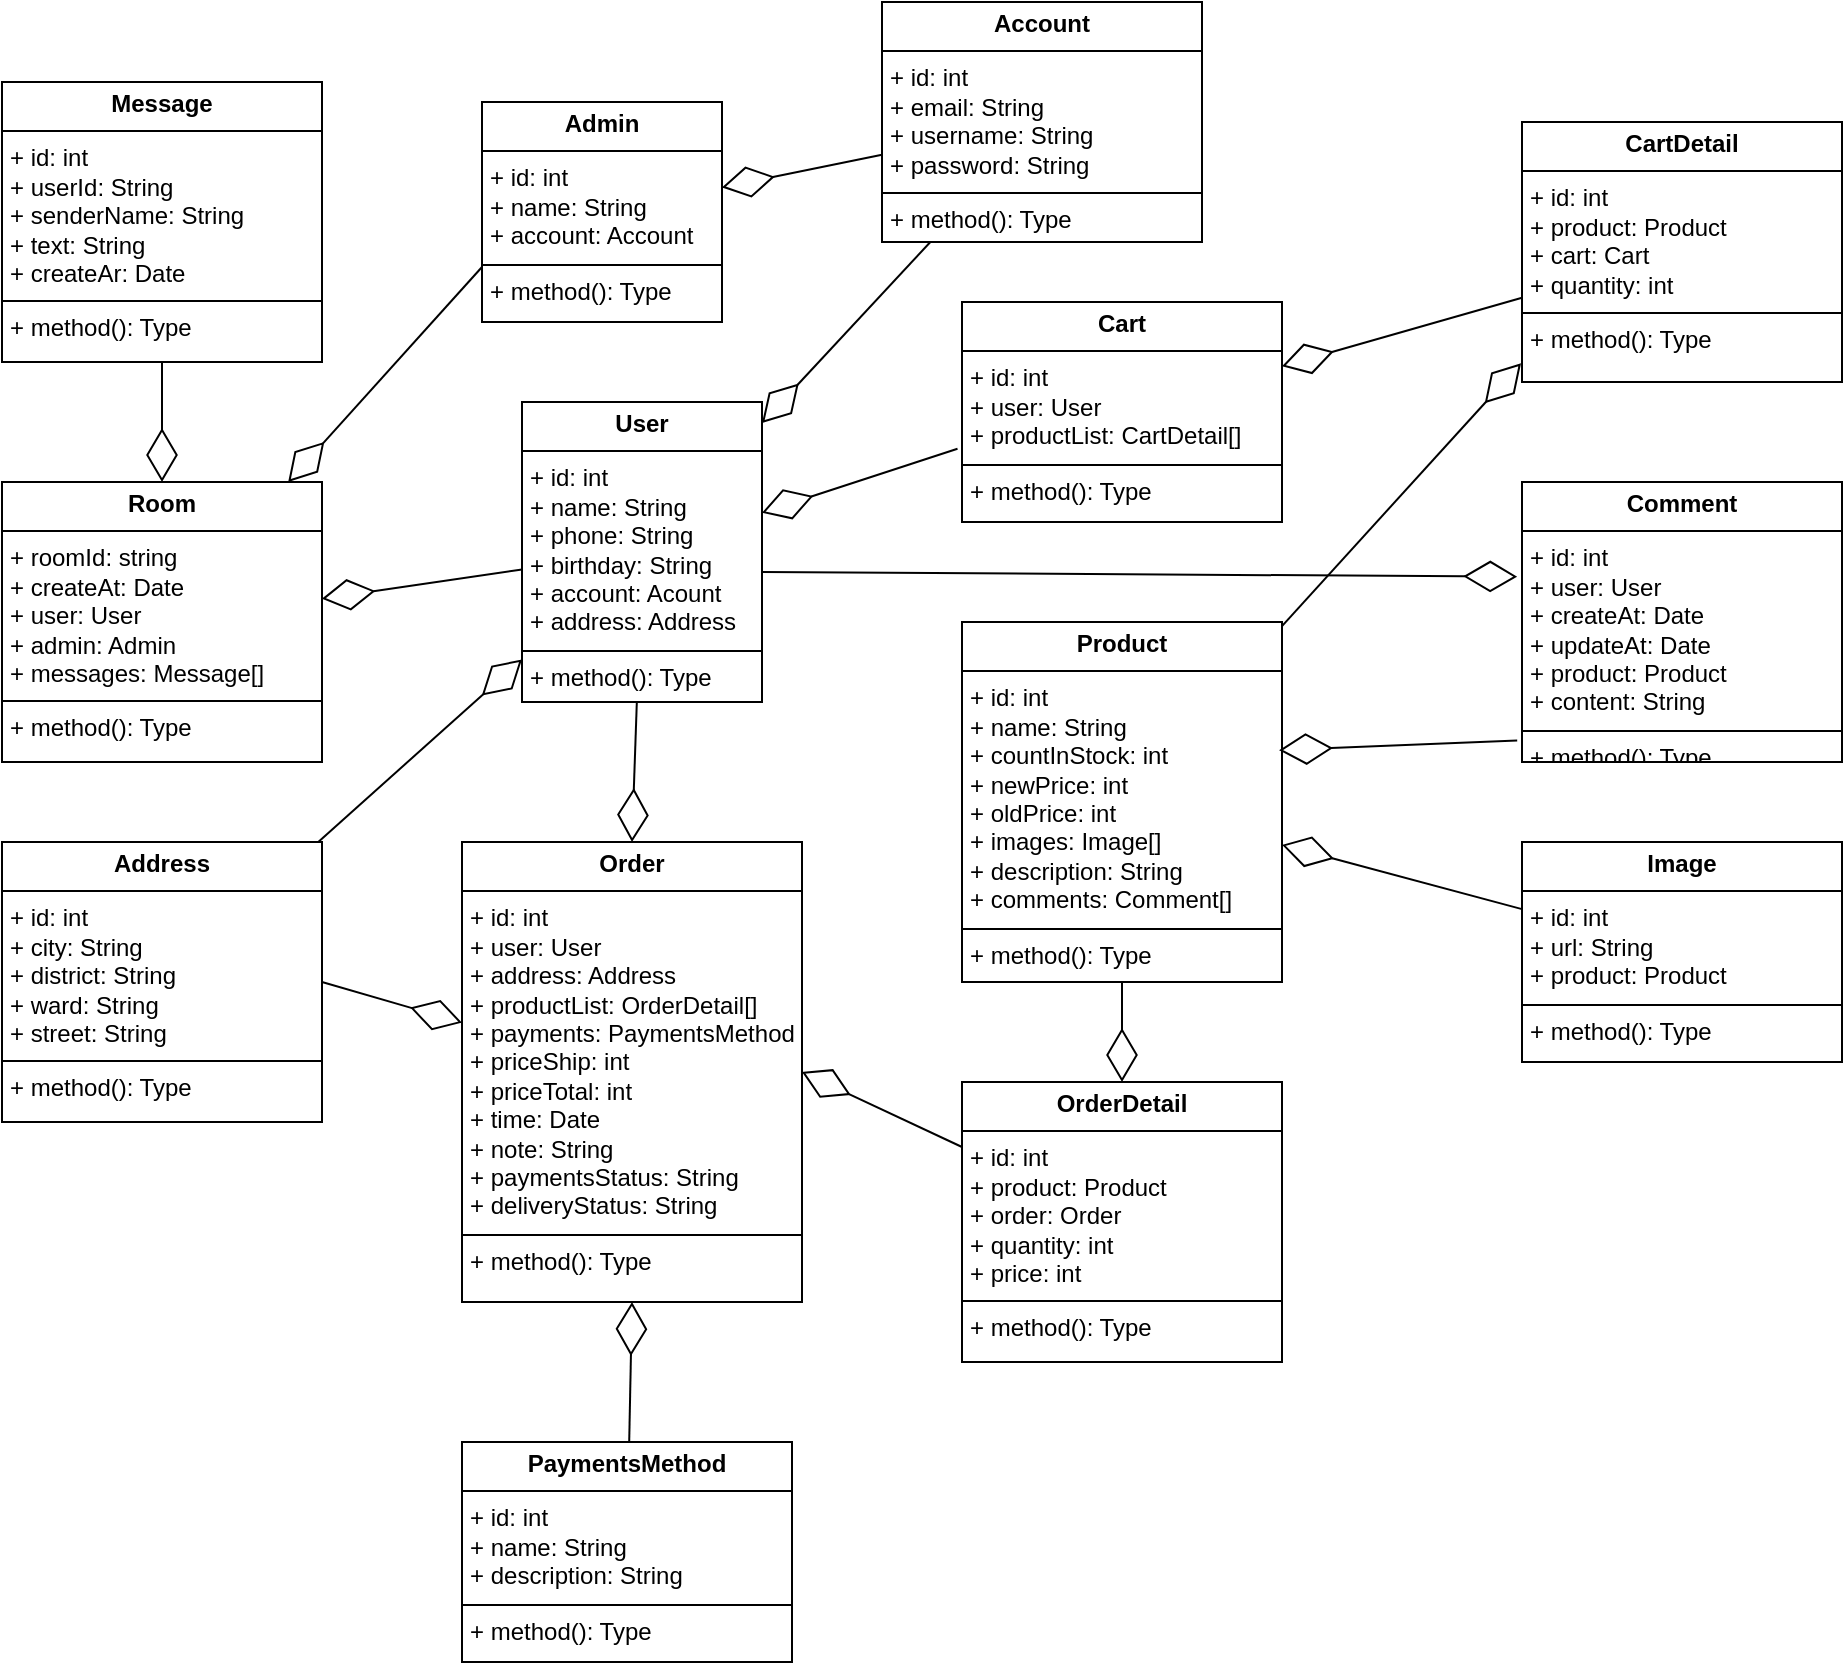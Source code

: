 <mxfile version="24.1.0" type="github">
  <diagram id="C5RBs43oDa-KdzZeNtuy" name="Page-1">
    <mxGraphModel dx="2688" dy="1615" grid="1" gridSize="10" guides="1" tooltips="1" connect="1" arrows="1" fold="1" page="1" pageScale="1" pageWidth="827" pageHeight="1169" math="0" shadow="0">
      <root>
        <mxCell id="WIyWlLk6GJQsqaUBKTNV-0" />
        <mxCell id="WIyWlLk6GJQsqaUBKTNV-1" parent="WIyWlLk6GJQsqaUBKTNV-0" />
        <mxCell id="w0e5GJW-gyxkGX5B0kPQ-19" value="&lt;p style=&quot;margin:0px;margin-top:4px;text-align:center;&quot;&gt;&lt;b&gt;User&lt;/b&gt;&lt;/p&gt;&lt;hr size=&quot;1&quot; style=&quot;border-style:solid;&quot;&gt;&lt;p style=&quot;margin:0px;margin-left:4px;&quot;&gt;+ id: int&lt;/p&gt;&lt;p style=&quot;margin: 0px 0px 0px 4px;&quot;&gt;+ name: String&lt;/p&gt;&lt;p style=&quot;margin: 0px 0px 0px 4px;&quot;&gt;+ phone: String&lt;/p&gt;&lt;p style=&quot;margin:0px;margin-left:4px;&quot;&gt;&lt;span style=&quot;background-color: initial;&quot;&gt;+ birthday: String&lt;/span&gt;&lt;br&gt;&lt;/p&gt;&lt;p style=&quot;margin:0px;margin-left:4px;&quot;&gt;+ account: Acount&lt;/p&gt;&lt;p style=&quot;margin:0px;margin-left:4px;&quot;&gt;+ address: Address&lt;/p&gt;&lt;hr size=&quot;1&quot; style=&quot;border-style:solid;&quot;&gt;&lt;p style=&quot;margin:0px;margin-left:4px;&quot;&gt;+ method(): Type&lt;/p&gt;" style="verticalAlign=top;align=left;overflow=fill;html=1;whiteSpace=wrap;" parent="WIyWlLk6GJQsqaUBKTNV-1" vertex="1">
          <mxGeometry x="-700" y="140" width="120" height="150" as="geometry" />
        </mxCell>
        <mxCell id="w0e5GJW-gyxkGX5B0kPQ-27" value="&lt;p style=&quot;margin:0px;margin-top:4px;text-align:center;&quot;&gt;&lt;b&gt;Account&lt;/b&gt;&lt;/p&gt;&lt;hr size=&quot;1&quot; style=&quot;border-style:solid;&quot;&gt;&lt;p style=&quot;margin:0px;margin-left:4px;&quot;&gt;+ id: int&lt;/p&gt;&lt;p style=&quot;margin:0px;margin-left:4px;&quot;&gt;+ email: String&lt;/p&gt;&lt;p style=&quot;margin:0px;margin-left:4px;&quot;&gt;+ username: String&lt;/p&gt;&lt;p style=&quot;margin:0px;margin-left:4px;&quot;&gt;+ password: String&lt;/p&gt;&lt;hr size=&quot;1&quot; style=&quot;border-style:solid;&quot;&gt;&lt;p style=&quot;margin:0px;margin-left:4px;&quot;&gt;+ method(): Type&lt;/p&gt;" style="verticalAlign=top;align=left;overflow=fill;html=1;whiteSpace=wrap;" parent="WIyWlLk6GJQsqaUBKTNV-1" vertex="1">
          <mxGeometry x="-520" y="-60" width="160" height="120" as="geometry" />
        </mxCell>
        <mxCell id="w0e5GJW-gyxkGX5B0kPQ-28" value="&lt;p style=&quot;margin:0px;margin-top:4px;text-align:center;&quot;&gt;&lt;b&gt;Admin&lt;/b&gt;&lt;/p&gt;&lt;hr size=&quot;1&quot; style=&quot;border-style:solid;&quot;&gt;&lt;p style=&quot;margin:0px;margin-left:4px;&quot;&gt;+ id: int&lt;/p&gt;&lt;p style=&quot;margin:0px;margin-left:4px;&quot;&gt;+ name: String&lt;/p&gt;&lt;p style=&quot;margin:0px;margin-left:4px;&quot;&gt;+ account: Account&lt;/p&gt;&lt;hr size=&quot;1&quot; style=&quot;border-style:solid;&quot;&gt;&lt;p style=&quot;margin:0px;margin-left:4px;&quot;&gt;+ method(): Type&lt;/p&gt;" style="verticalAlign=top;align=left;overflow=fill;html=1;whiteSpace=wrap;" parent="WIyWlLk6GJQsqaUBKTNV-1" vertex="1">
          <mxGeometry x="-720" y="-10" width="120" height="110" as="geometry" />
        </mxCell>
        <mxCell id="w0e5GJW-gyxkGX5B0kPQ-32" value="&lt;p style=&quot;margin:0px;margin-top:4px;text-align:center;&quot;&gt;&lt;b&gt;Product&lt;/b&gt;&lt;/p&gt;&lt;hr size=&quot;1&quot; style=&quot;border-style:solid;&quot;&gt;&lt;p style=&quot;margin:0px;margin-left:4px;&quot;&gt;+ id: int&lt;/p&gt;&lt;p style=&quot;margin:0px;margin-left:4px;&quot;&gt;+ name: String&lt;/p&gt;&lt;p style=&quot;margin:0px;margin-left:4px;&quot;&gt;+ countInStock: int&lt;/p&gt;&lt;p style=&quot;margin:0px;margin-left:4px;&quot;&gt;+ newPrice: int&lt;/p&gt;&lt;p style=&quot;margin:0px;margin-left:4px;&quot;&gt;+ oldPrice: int&lt;/p&gt;&lt;p style=&quot;margin:0px;margin-left:4px;&quot;&gt;+ images: Image[]&lt;/p&gt;&lt;p style=&quot;margin:0px;margin-left:4px;&quot;&gt;+ description: String&lt;/p&gt;&lt;p style=&quot;margin:0px;margin-left:4px;&quot;&gt;+ comments: Comment[]&lt;/p&gt;&lt;hr size=&quot;1&quot; style=&quot;border-style:solid;&quot;&gt;&lt;p style=&quot;margin:0px;margin-left:4px;&quot;&gt;+ method(): Type&lt;/p&gt;" style="verticalAlign=top;align=left;overflow=fill;html=1;whiteSpace=wrap;" parent="WIyWlLk6GJQsqaUBKTNV-1" vertex="1">
          <mxGeometry x="-480" y="250" width="160" height="180" as="geometry" />
        </mxCell>
        <mxCell id="w0e5GJW-gyxkGX5B0kPQ-33" value="&lt;p style=&quot;margin:0px;margin-top:4px;text-align:center;&quot;&gt;&lt;b&gt;Cart&lt;/b&gt;&lt;/p&gt;&lt;hr size=&quot;1&quot; style=&quot;border-style:solid;&quot;&gt;&lt;p style=&quot;margin:0px;margin-left:4px;&quot;&gt;+ id: int&lt;/p&gt;&lt;p style=&quot;margin:0px;margin-left:4px;&quot;&gt;+ user: User&lt;/p&gt;&lt;p style=&quot;margin:0px;margin-left:4px;&quot;&gt;+ productList: CartDetail[]&lt;/p&gt;&lt;hr size=&quot;1&quot; style=&quot;border-style:solid;&quot;&gt;&lt;p style=&quot;margin:0px;margin-left:4px;&quot;&gt;+ method(): Type&lt;/p&gt;" style="verticalAlign=top;align=left;overflow=fill;html=1;whiteSpace=wrap;" parent="WIyWlLk6GJQsqaUBKTNV-1" vertex="1">
          <mxGeometry x="-480" y="90" width="160" height="110" as="geometry" />
        </mxCell>
        <mxCell id="w0e5GJW-gyxkGX5B0kPQ-34" value="&lt;p style=&quot;margin:0px;margin-top:4px;text-align:center;&quot;&gt;&lt;b&gt;Order&lt;/b&gt;&lt;/p&gt;&lt;hr size=&quot;1&quot; style=&quot;border-style:solid;&quot;&gt;&lt;p style=&quot;margin:0px;margin-left:4px;&quot;&gt;+ id: int&lt;/p&gt;&lt;p style=&quot;margin:0px;margin-left:4px;&quot;&gt;+ user: User&lt;/p&gt;&lt;p style=&quot;margin:0px;margin-left:4px;&quot;&gt;+ address: Address&lt;/p&gt;&lt;p style=&quot;margin:0px;margin-left:4px;&quot;&gt;+ productList: OrderDetail[]&lt;/p&gt;&lt;p style=&quot;margin:0px;margin-left:4px;&quot;&gt;+ payments: PaymentsMethod&lt;/p&gt;&lt;p style=&quot;margin:0px;margin-left:4px;&quot;&gt;+ priceShip: int&lt;/p&gt;&lt;p style=&quot;margin:0px;margin-left:4px;&quot;&gt;+ priceTotal: int&lt;/p&gt;&lt;p style=&quot;margin:0px;margin-left:4px;&quot;&gt;+ time: Date&lt;/p&gt;&lt;p style=&quot;margin:0px;margin-left:4px;&quot;&gt;+ note: String&lt;/p&gt;&lt;p style=&quot;margin:0px;margin-left:4px;&quot;&gt;+ paymentsStatus: String&lt;/p&gt;&lt;p style=&quot;margin:0px;margin-left:4px;&quot;&gt;+ deliveryStatus: String&lt;/p&gt;&lt;hr size=&quot;1&quot; style=&quot;border-style:solid;&quot;&gt;&lt;p style=&quot;margin:0px;margin-left:4px;&quot;&gt;+ method(): Type&lt;/p&gt;" style="verticalAlign=top;align=left;overflow=fill;html=1;whiteSpace=wrap;" parent="WIyWlLk6GJQsqaUBKTNV-1" vertex="1">
          <mxGeometry x="-730" y="360" width="170" height="230" as="geometry" />
        </mxCell>
        <mxCell id="w0e5GJW-gyxkGX5B0kPQ-35" value="&lt;p style=&quot;margin:0px;margin-top:4px;text-align:center;&quot;&gt;&lt;b&gt;Address&lt;/b&gt;&lt;/p&gt;&lt;hr size=&quot;1&quot; style=&quot;border-style:solid;&quot;&gt;&lt;p style=&quot;margin:0px;margin-left:4px;&quot;&gt;+ id: int&lt;/p&gt;&lt;p style=&quot;margin:0px;margin-left:4px;&quot;&gt;+ city: String&lt;/p&gt;&lt;p style=&quot;margin:0px;margin-left:4px;&quot;&gt;+ district: String&lt;/p&gt;&lt;p style=&quot;margin:0px;margin-left:4px;&quot;&gt;+ ward: String&lt;/p&gt;&lt;p style=&quot;margin:0px;margin-left:4px;&quot;&gt;+ street: String&lt;/p&gt;&lt;hr size=&quot;1&quot; style=&quot;border-style:solid;&quot;&gt;&lt;p style=&quot;margin:0px;margin-left:4px;&quot;&gt;+ method(): Type&lt;/p&gt;" style="verticalAlign=top;align=left;overflow=fill;html=1;whiteSpace=wrap;" parent="WIyWlLk6GJQsqaUBKTNV-1" vertex="1">
          <mxGeometry x="-960" y="360" width="160" height="140" as="geometry" />
        </mxCell>
        <mxCell id="w0e5GJW-gyxkGX5B0kPQ-38" value="&lt;p style=&quot;margin:0px;margin-top:4px;text-align:center;&quot;&gt;&lt;b&gt;OrderDetail&lt;/b&gt;&lt;/p&gt;&lt;hr size=&quot;1&quot; style=&quot;border-style:solid;&quot;&gt;&lt;p style=&quot;margin:0px;margin-left:4px;&quot;&gt;+ id: int&lt;/p&gt;&lt;p style=&quot;margin:0px;margin-left:4px;&quot;&gt;+ product: Product&lt;/p&gt;&lt;p style=&quot;margin:0px;margin-left:4px;&quot;&gt;+ order: Order&lt;/p&gt;&lt;p style=&quot;margin:0px;margin-left:4px;&quot;&gt;+ quantity: int&lt;/p&gt;&lt;p style=&quot;margin:0px;margin-left:4px;&quot;&gt;+ price: int&lt;/p&gt;&lt;hr size=&quot;1&quot; style=&quot;border-style:solid;&quot;&gt;&lt;p style=&quot;margin:0px;margin-left:4px;&quot;&gt;+ method(): Type&lt;/p&gt;" style="verticalAlign=top;align=left;overflow=fill;html=1;whiteSpace=wrap;" parent="WIyWlLk6GJQsqaUBKTNV-1" vertex="1">
          <mxGeometry x="-480" y="480" width="160" height="140" as="geometry" />
        </mxCell>
        <mxCell id="w0e5GJW-gyxkGX5B0kPQ-39" value="&lt;p style=&quot;margin:0px;margin-top:4px;text-align:center;&quot;&gt;&lt;b&gt;Image&lt;/b&gt;&lt;/p&gt;&lt;hr size=&quot;1&quot; style=&quot;border-style:solid;&quot;&gt;&lt;p style=&quot;margin:0px;margin-left:4px;&quot;&gt;+ id: int&lt;/p&gt;&lt;p style=&quot;margin:0px;margin-left:4px;&quot;&gt;+ url: String&lt;/p&gt;&lt;p style=&quot;margin:0px;margin-left:4px;&quot;&gt;+ product: Product&lt;/p&gt;&lt;hr size=&quot;1&quot; style=&quot;border-style:solid;&quot;&gt;&lt;p style=&quot;margin:0px;margin-left:4px;&quot;&gt;+ method(): Type&lt;/p&gt;" style="verticalAlign=top;align=left;overflow=fill;html=1;whiteSpace=wrap;" parent="WIyWlLk6GJQsqaUBKTNV-1" vertex="1">
          <mxGeometry x="-200" y="360" width="160" height="110" as="geometry" />
        </mxCell>
        <mxCell id="w0e5GJW-gyxkGX5B0kPQ-40" value="" style="endArrow=diamondThin;endFill=0;endSize=24;html=1;rounded=0;" parent="WIyWlLk6GJQsqaUBKTNV-1" source="w0e5GJW-gyxkGX5B0kPQ-39" target="w0e5GJW-gyxkGX5B0kPQ-32" edge="1">
          <mxGeometry width="160" relative="1" as="geometry">
            <mxPoint x="-180" y="190" as="sourcePoint" />
            <mxPoint x="-320" y="70" as="targetPoint" />
          </mxGeometry>
        </mxCell>
        <mxCell id="w0e5GJW-gyxkGX5B0kPQ-41" value="&lt;p style=&quot;margin:0px;margin-top:4px;text-align:center;&quot;&gt;&lt;b&gt;CartDetail&lt;/b&gt;&lt;/p&gt;&lt;hr size=&quot;1&quot; style=&quot;border-style:solid;&quot;&gt;&lt;p style=&quot;margin:0px;margin-left:4px;&quot;&gt;+ id: int&lt;/p&gt;&lt;p style=&quot;margin:0px;margin-left:4px;&quot;&gt;+ product: Product&lt;/p&gt;&lt;p style=&quot;margin:0px;margin-left:4px;&quot;&gt;+ cart: Cart&lt;/p&gt;&lt;p style=&quot;margin:0px;margin-left:4px;&quot;&gt;+ quantity: int&lt;/p&gt;&lt;hr size=&quot;1&quot; style=&quot;border-style:solid;&quot;&gt;&lt;p style=&quot;margin:0px;margin-left:4px;&quot;&gt;+ method(): Type&lt;/p&gt;" style="verticalAlign=top;align=left;overflow=fill;html=1;whiteSpace=wrap;" parent="WIyWlLk6GJQsqaUBKTNV-1" vertex="1">
          <mxGeometry x="-200" width="160" height="130" as="geometry" />
        </mxCell>
        <mxCell id="w0e5GJW-gyxkGX5B0kPQ-42" value="" style="endArrow=diamondThin;endFill=0;endSize=24;html=1;rounded=0;exitX=-0.014;exitY=0.667;exitDx=0;exitDy=0;exitPerimeter=0;" parent="WIyWlLk6GJQsqaUBKTNV-1" source="w0e5GJW-gyxkGX5B0kPQ-33" target="w0e5GJW-gyxkGX5B0kPQ-19" edge="1">
          <mxGeometry width="160" relative="1" as="geometry">
            <mxPoint x="-540" y="210" as="sourcePoint" />
            <mxPoint x="-380" y="210" as="targetPoint" />
          </mxGeometry>
        </mxCell>
        <mxCell id="w0e5GJW-gyxkGX5B0kPQ-43" value="" style="endArrow=diamondThin;endFill=0;endSize=24;html=1;rounded=0;entryX=-0.003;entryY=0.928;entryDx=0;entryDy=0;entryPerimeter=0;" parent="WIyWlLk6GJQsqaUBKTNV-1" source="w0e5GJW-gyxkGX5B0kPQ-32" target="w0e5GJW-gyxkGX5B0kPQ-41" edge="1">
          <mxGeometry width="160" relative="1" as="geometry">
            <mxPoint x="-360" y="200" as="sourcePoint" />
            <mxPoint x="-240" y="270" as="targetPoint" />
            <Array as="points" />
          </mxGeometry>
        </mxCell>
        <mxCell id="w0e5GJW-gyxkGX5B0kPQ-44" value="" style="endArrow=diamondThin;endFill=0;endSize=24;html=1;rounded=0;" parent="WIyWlLk6GJQsqaUBKTNV-1" source="w0e5GJW-gyxkGX5B0kPQ-41" target="w0e5GJW-gyxkGX5B0kPQ-33" edge="1">
          <mxGeometry width="160" relative="1" as="geometry">
            <mxPoint x="-430" y="200" as="sourcePoint" />
            <mxPoint x="-270" y="200" as="targetPoint" />
          </mxGeometry>
        </mxCell>
        <mxCell id="w0e5GJW-gyxkGX5B0kPQ-49" value="" style="endArrow=diamondThin;endFill=0;endSize=24;html=1;rounded=0;exitX=0.5;exitY=1;exitDx=0;exitDy=0;" parent="WIyWlLk6GJQsqaUBKTNV-1" source="w0e5GJW-gyxkGX5B0kPQ-32" target="w0e5GJW-gyxkGX5B0kPQ-38" edge="1">
          <mxGeometry width="160" relative="1" as="geometry">
            <mxPoint x="-440" y="400" as="sourcePoint" />
            <mxPoint x="-390" y="410" as="targetPoint" />
          </mxGeometry>
        </mxCell>
        <mxCell id="w0e5GJW-gyxkGX5B0kPQ-50" value="" style="endArrow=diamondThin;endFill=0;endSize=24;html=1;rounded=0;entryX=1;entryY=0.5;entryDx=0;entryDy=0;" parent="WIyWlLk6GJQsqaUBKTNV-1" source="w0e5GJW-gyxkGX5B0kPQ-38" target="w0e5GJW-gyxkGX5B0kPQ-34" edge="1">
          <mxGeometry width="160" relative="1" as="geometry">
            <mxPoint x="-640" y="550" as="sourcePoint" />
            <mxPoint x="-480" y="550" as="targetPoint" />
          </mxGeometry>
        </mxCell>
        <mxCell id="w0e5GJW-gyxkGX5B0kPQ-51" value="" style="endArrow=diamondThin;endFill=0;endSize=24;html=1;rounded=0;entryX=0.5;entryY=0;entryDx=0;entryDy=0;" parent="WIyWlLk6GJQsqaUBKTNV-1" source="w0e5GJW-gyxkGX5B0kPQ-19" target="w0e5GJW-gyxkGX5B0kPQ-34" edge="1">
          <mxGeometry width="160" relative="1" as="geometry">
            <mxPoint x="-430" y="340" as="sourcePoint" />
            <mxPoint x="-460" y="310" as="targetPoint" />
          </mxGeometry>
        </mxCell>
        <mxCell id="ayZdQOt2cZ001n9a01bC-0" value="" style="endArrow=diamondThin;endFill=0;endSize=24;html=1;rounded=0;" parent="WIyWlLk6GJQsqaUBKTNV-1" source="w0e5GJW-gyxkGX5B0kPQ-27" target="w0e5GJW-gyxkGX5B0kPQ-28" edge="1">
          <mxGeometry width="160" relative="1" as="geometry">
            <mxPoint x="-850" y="90" as="sourcePoint" />
            <mxPoint x="-690" y="90" as="targetPoint" />
          </mxGeometry>
        </mxCell>
        <mxCell id="ayZdQOt2cZ001n9a01bC-1" value="" style="endArrow=diamondThin;endFill=0;endSize=24;html=1;rounded=0;" parent="WIyWlLk6GJQsqaUBKTNV-1" source="w0e5GJW-gyxkGX5B0kPQ-27" target="w0e5GJW-gyxkGX5B0kPQ-19" edge="1">
          <mxGeometry width="160" relative="1" as="geometry">
            <mxPoint x="-890" y="220" as="sourcePoint" />
            <mxPoint x="-710" y="190" as="targetPoint" />
          </mxGeometry>
        </mxCell>
        <mxCell id="ayZdQOt2cZ001n9a01bC-2" value="" style="endArrow=diamondThin;endFill=0;endSize=24;html=1;rounded=0;" parent="WIyWlLk6GJQsqaUBKTNV-1" source="w0e5GJW-gyxkGX5B0kPQ-35" target="w0e5GJW-gyxkGX5B0kPQ-19" edge="1">
          <mxGeometry width="160" relative="1" as="geometry">
            <mxPoint x="-870" y="290" as="sourcePoint" />
            <mxPoint x="-710" y="290" as="targetPoint" />
          </mxGeometry>
        </mxCell>
        <mxCell id="ayZdQOt2cZ001n9a01bC-3" value="" style="endArrow=diamondThin;endFill=0;endSize=24;html=1;rounded=0;exitX=1;exitY=0.5;exitDx=0;exitDy=0;" parent="WIyWlLk6GJQsqaUBKTNV-1" source="w0e5GJW-gyxkGX5B0kPQ-35" target="w0e5GJW-gyxkGX5B0kPQ-34" edge="1">
          <mxGeometry width="160" relative="1" as="geometry">
            <mxPoint x="-780" y="470" as="sourcePoint" />
            <mxPoint x="-750" y="440" as="targetPoint" />
          </mxGeometry>
        </mxCell>
        <mxCell id="ayZdQOt2cZ001n9a01bC-7" value="&lt;p style=&quot;margin:0px;margin-top:4px;text-align:center;&quot;&gt;&lt;b&gt;Room&lt;/b&gt;&lt;/p&gt;&lt;hr size=&quot;1&quot; style=&quot;border-style:solid;&quot;&gt;&lt;p style=&quot;margin:0px;margin-left:4px;&quot;&gt;+ roomId: string&lt;/p&gt;&lt;p style=&quot;margin:0px;margin-left:4px;&quot;&gt;+ createAt: Date&lt;/p&gt;&lt;p style=&quot;margin:0px;margin-left:4px;&quot;&gt;+ user: User&lt;/p&gt;&lt;p style=&quot;margin:0px;margin-left:4px;&quot;&gt;+ admin: Admin&lt;/p&gt;&lt;p style=&quot;margin:0px;margin-left:4px;&quot;&gt;+ messages: Message[]&lt;/p&gt;&lt;hr size=&quot;1&quot; style=&quot;border-style:solid;&quot;&gt;&lt;p style=&quot;margin:0px;margin-left:4px;&quot;&gt;+ method(): Type&lt;/p&gt;" style="verticalAlign=top;align=left;overflow=fill;html=1;whiteSpace=wrap;" parent="WIyWlLk6GJQsqaUBKTNV-1" vertex="1">
          <mxGeometry x="-960" y="180" width="160" height="140" as="geometry" />
        </mxCell>
        <mxCell id="ayZdQOt2cZ001n9a01bC-9" value="" style="endArrow=diamondThin;endFill=0;endSize=24;html=1;rounded=0;exitX=0;exitY=0.75;exitDx=0;exitDy=0;" parent="WIyWlLk6GJQsqaUBKTNV-1" source="w0e5GJW-gyxkGX5B0kPQ-28" target="ayZdQOt2cZ001n9a01bC-7" edge="1">
          <mxGeometry width="160" relative="1" as="geometry">
            <mxPoint x="-1160" y="150" as="sourcePoint" />
            <mxPoint x="-1000" y="150" as="targetPoint" />
          </mxGeometry>
        </mxCell>
        <mxCell id="ayZdQOt2cZ001n9a01bC-10" value="" style="endArrow=diamondThin;endFill=0;endSize=24;html=1;rounded=0;" parent="WIyWlLk6GJQsqaUBKTNV-1" source="w0e5GJW-gyxkGX5B0kPQ-19" target="ayZdQOt2cZ001n9a01bC-7" edge="1">
          <mxGeometry width="160" relative="1" as="geometry">
            <mxPoint x="-1170" y="160" as="sourcePoint" />
            <mxPoint x="-1010" y="160" as="targetPoint" />
          </mxGeometry>
        </mxCell>
        <mxCell id="ayZdQOt2cZ001n9a01bC-11" value="&lt;p style=&quot;margin:0px;margin-top:4px;text-align:center;&quot;&gt;&lt;b&gt;Message&lt;/b&gt;&lt;/p&gt;&lt;hr size=&quot;1&quot; style=&quot;border-style:solid;&quot;&gt;&lt;p style=&quot;margin:0px;margin-left:4px;&quot;&gt;+ id: int&lt;/p&gt;&lt;p style=&quot;margin:0px;margin-left:4px;&quot;&gt;+ userId: String&lt;/p&gt;&lt;p style=&quot;margin:0px;margin-left:4px;&quot;&gt;+ senderName: String&lt;br&gt;+ text: String&lt;/p&gt;&lt;p style=&quot;margin:0px;margin-left:4px;&quot;&gt;+ createAr: Date&lt;/p&gt;&lt;hr size=&quot;1&quot; style=&quot;border-style:solid;&quot;&gt;&lt;p style=&quot;margin:0px;margin-left:4px;&quot;&gt;+ method(): Type&lt;/p&gt;" style="verticalAlign=top;align=left;overflow=fill;html=1;whiteSpace=wrap;" parent="WIyWlLk6GJQsqaUBKTNV-1" vertex="1">
          <mxGeometry x="-960" y="-20" width="160" height="140" as="geometry" />
        </mxCell>
        <mxCell id="ayZdQOt2cZ001n9a01bC-12" value="" style="endArrow=diamondThin;endFill=0;endSize=24;html=1;rounded=0;" parent="WIyWlLk6GJQsqaUBKTNV-1" source="ayZdQOt2cZ001n9a01bC-11" target="ayZdQOt2cZ001n9a01bC-7" edge="1">
          <mxGeometry width="160" relative="1" as="geometry">
            <mxPoint x="-1180" y="390" as="sourcePoint" />
            <mxPoint x="-1020" y="390" as="targetPoint" />
          </mxGeometry>
        </mxCell>
        <mxCell id="ayZdQOt2cZ001n9a01bC-14" value="&lt;p style=&quot;margin:0px;margin-top:4px;text-align:center;&quot;&gt;&lt;b&gt;PaymentsMethod&lt;/b&gt;&lt;/p&gt;&lt;hr size=&quot;1&quot; style=&quot;border-style:solid;&quot;&gt;&lt;p style=&quot;margin:0px;margin-left:4px;&quot;&gt;+ id: int&lt;/p&gt;&lt;p style=&quot;margin:0px;margin-left:4px;&quot;&gt;+ name: String&lt;/p&gt;&lt;p style=&quot;margin:0px;margin-left:4px;&quot;&gt;+ description: String&lt;/p&gt;&lt;hr size=&quot;1&quot; style=&quot;border-style:solid;&quot;&gt;&lt;p style=&quot;margin:0px;margin-left:4px;&quot;&gt;+ method(): Type&lt;/p&gt;" style="verticalAlign=top;align=left;overflow=fill;html=1;whiteSpace=wrap;" parent="WIyWlLk6GJQsqaUBKTNV-1" vertex="1">
          <mxGeometry x="-730" y="660" width="165" height="110" as="geometry" />
        </mxCell>
        <mxCell id="ayZdQOt2cZ001n9a01bC-16" value="" style="endArrow=diamondThin;endFill=0;endSize=24;html=1;rounded=0;entryX=0.5;entryY=1;entryDx=0;entryDy=0;" parent="WIyWlLk6GJQsqaUBKTNV-1" source="ayZdQOt2cZ001n9a01bC-14" target="w0e5GJW-gyxkGX5B0kPQ-34" edge="1">
          <mxGeometry width="160" relative="1" as="geometry">
            <mxPoint x="-990" y="740" as="sourcePoint" />
            <mxPoint x="-830" y="740" as="targetPoint" />
          </mxGeometry>
        </mxCell>
        <mxCell id="ayZdQOt2cZ001n9a01bC-17" value="&lt;p style=&quot;margin:0px;margin-top:4px;text-align:center;&quot;&gt;&lt;b&gt;Comment&lt;/b&gt;&lt;/p&gt;&lt;hr size=&quot;1&quot; style=&quot;border-style:solid;&quot;&gt;&lt;p style=&quot;margin:0px;margin-left:4px;&quot;&gt;+ id: int&lt;/p&gt;&lt;p style=&quot;margin:0px;margin-left:4px;&quot;&gt;+ user: User&lt;/p&gt;&lt;p style=&quot;margin:0px;margin-left:4px;&quot;&gt;+ createAt: Date&lt;/p&gt;&lt;p style=&quot;margin:0px;margin-left:4px;&quot;&gt;+ updateAt: Date&lt;/p&gt;&lt;p style=&quot;margin:0px;margin-left:4px;&quot;&gt;+ product: Product&lt;/p&gt;&lt;p style=&quot;margin:0px;margin-left:4px;&quot;&gt;+ content: String&lt;/p&gt;&lt;hr size=&quot;1&quot; style=&quot;border-style:solid;&quot;&gt;&lt;p style=&quot;margin:0px;margin-left:4px;&quot;&gt;+ method(): Type&lt;/p&gt;" style="verticalAlign=top;align=left;overflow=fill;html=1;whiteSpace=wrap;" parent="WIyWlLk6GJQsqaUBKTNV-1" vertex="1">
          <mxGeometry x="-200" y="180" width="160" height="140" as="geometry" />
        </mxCell>
        <mxCell id="ayZdQOt2cZ001n9a01bC-18" value="" style="endArrow=diamondThin;endFill=0;endSize=24;html=1;rounded=0;entryX=-0.015;entryY=0.338;entryDx=0;entryDy=0;entryPerimeter=0;" parent="WIyWlLk6GJQsqaUBKTNV-1" target="ayZdQOt2cZ001n9a01bC-17" edge="1">
          <mxGeometry width="160" relative="1" as="geometry">
            <mxPoint x="-580" y="225" as="sourcePoint" />
            <mxPoint x="-290" y="220" as="targetPoint" />
          </mxGeometry>
        </mxCell>
        <mxCell id="ayZdQOt2cZ001n9a01bC-20" value="" style="endArrow=diamondThin;endFill=0;endSize=24;html=1;rounded=0;exitX=-0.015;exitY=0.923;exitDx=0;exitDy=0;entryX=0.991;entryY=0.356;entryDx=0;entryDy=0;entryPerimeter=0;exitPerimeter=0;" parent="WIyWlLk6GJQsqaUBKTNV-1" source="ayZdQOt2cZ001n9a01bC-17" target="w0e5GJW-gyxkGX5B0kPQ-32" edge="1">
          <mxGeometry width="160" relative="1" as="geometry">
            <mxPoint x="-280" y="330" as="sourcePoint" />
            <mxPoint x="-120" y="330" as="targetPoint" />
          </mxGeometry>
        </mxCell>
      </root>
    </mxGraphModel>
  </diagram>
</mxfile>
